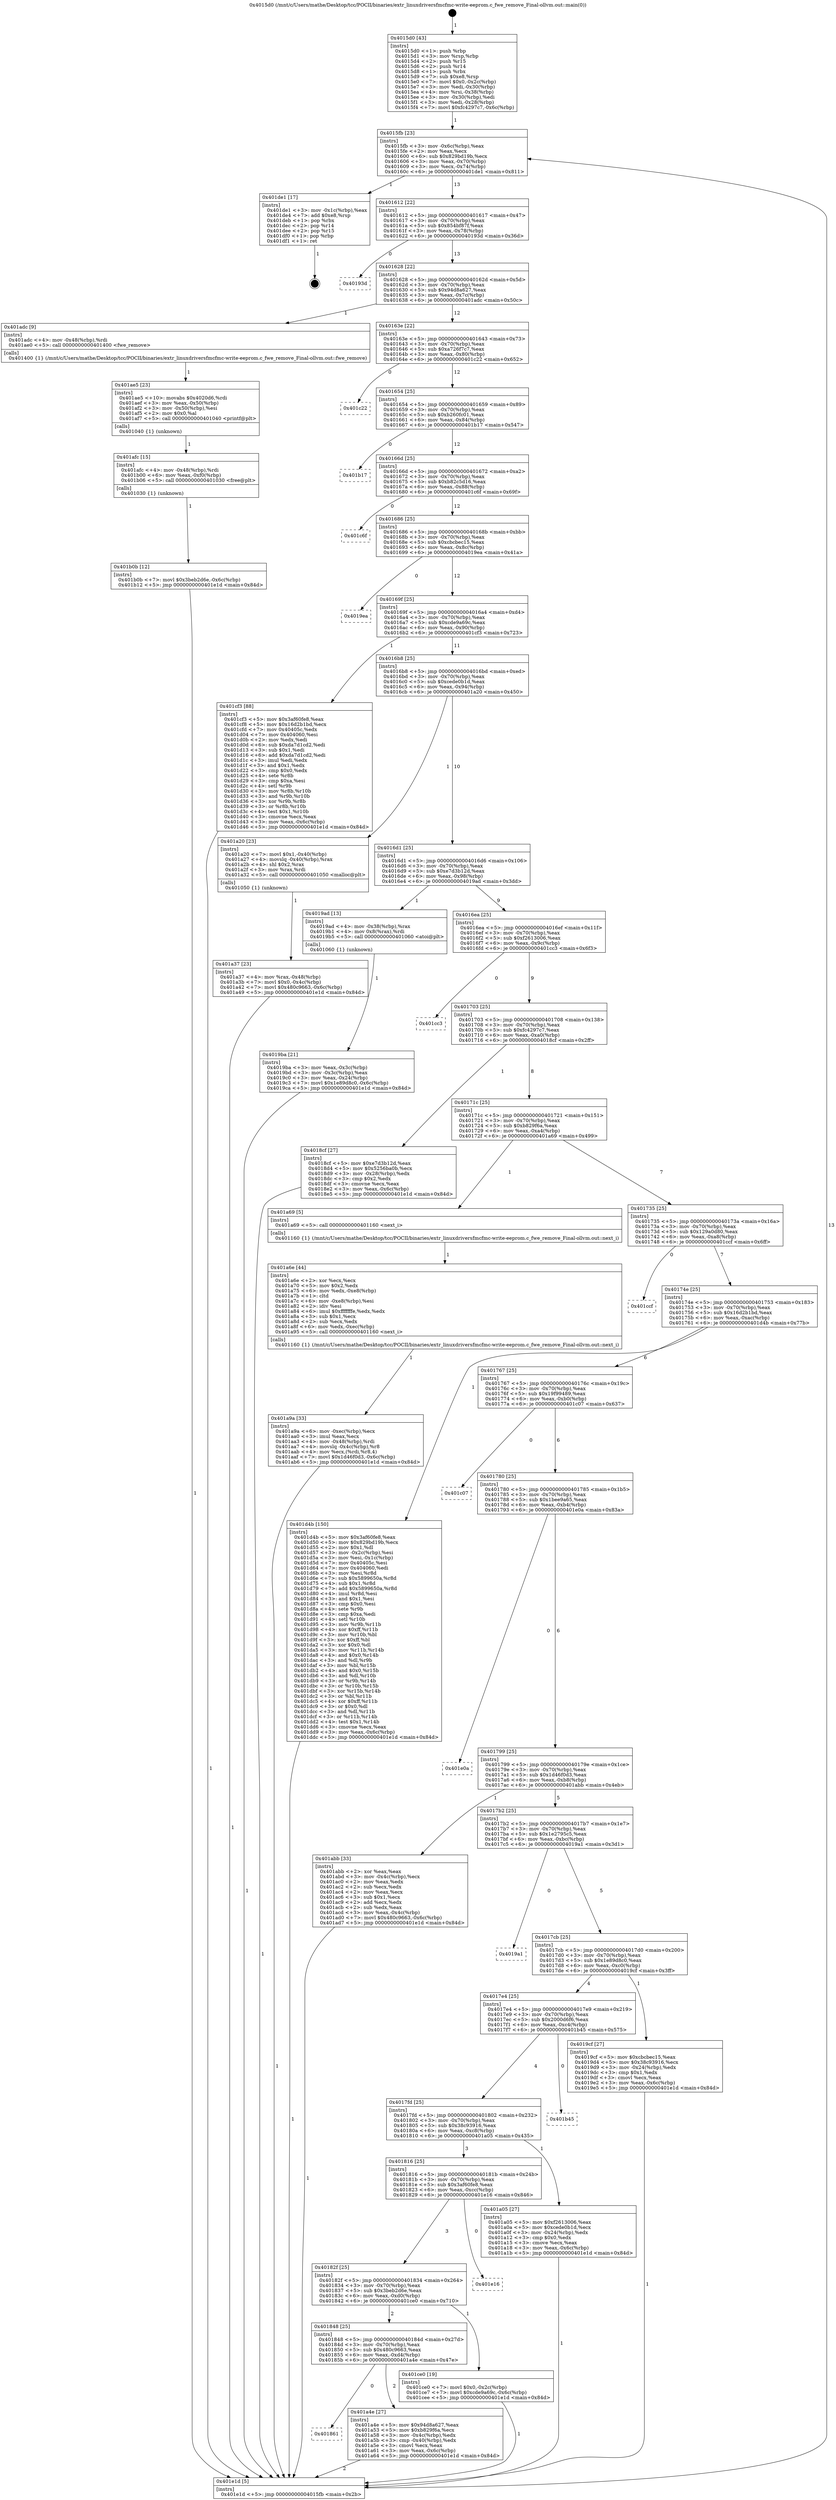 digraph "0x4015d0" {
  label = "0x4015d0 (/mnt/c/Users/mathe/Desktop/tcc/POCII/binaries/extr_linuxdriversfmcfmc-write-eeprom.c_fwe_remove_Final-ollvm.out::main(0))"
  labelloc = "t"
  node[shape=record]

  Entry [label="",width=0.3,height=0.3,shape=circle,fillcolor=black,style=filled]
  "0x4015fb" [label="{
     0x4015fb [23]\l
     | [instrs]\l
     &nbsp;&nbsp;0x4015fb \<+3\>: mov -0x6c(%rbp),%eax\l
     &nbsp;&nbsp;0x4015fe \<+2\>: mov %eax,%ecx\l
     &nbsp;&nbsp;0x401600 \<+6\>: sub $0x829bd19b,%ecx\l
     &nbsp;&nbsp;0x401606 \<+3\>: mov %eax,-0x70(%rbp)\l
     &nbsp;&nbsp;0x401609 \<+3\>: mov %ecx,-0x74(%rbp)\l
     &nbsp;&nbsp;0x40160c \<+6\>: je 0000000000401de1 \<main+0x811\>\l
  }"]
  "0x401de1" [label="{
     0x401de1 [17]\l
     | [instrs]\l
     &nbsp;&nbsp;0x401de1 \<+3\>: mov -0x1c(%rbp),%eax\l
     &nbsp;&nbsp;0x401de4 \<+7\>: add $0xe8,%rsp\l
     &nbsp;&nbsp;0x401deb \<+1\>: pop %rbx\l
     &nbsp;&nbsp;0x401dec \<+2\>: pop %r14\l
     &nbsp;&nbsp;0x401dee \<+2\>: pop %r15\l
     &nbsp;&nbsp;0x401df0 \<+1\>: pop %rbp\l
     &nbsp;&nbsp;0x401df1 \<+1\>: ret\l
  }"]
  "0x401612" [label="{
     0x401612 [22]\l
     | [instrs]\l
     &nbsp;&nbsp;0x401612 \<+5\>: jmp 0000000000401617 \<main+0x47\>\l
     &nbsp;&nbsp;0x401617 \<+3\>: mov -0x70(%rbp),%eax\l
     &nbsp;&nbsp;0x40161a \<+5\>: sub $0x854bf87f,%eax\l
     &nbsp;&nbsp;0x40161f \<+3\>: mov %eax,-0x78(%rbp)\l
     &nbsp;&nbsp;0x401622 \<+6\>: je 000000000040193d \<main+0x36d\>\l
  }"]
  Exit [label="",width=0.3,height=0.3,shape=circle,fillcolor=black,style=filled,peripheries=2]
  "0x40193d" [label="{
     0x40193d\l
  }", style=dashed]
  "0x401628" [label="{
     0x401628 [22]\l
     | [instrs]\l
     &nbsp;&nbsp;0x401628 \<+5\>: jmp 000000000040162d \<main+0x5d\>\l
     &nbsp;&nbsp;0x40162d \<+3\>: mov -0x70(%rbp),%eax\l
     &nbsp;&nbsp;0x401630 \<+5\>: sub $0x94d8a627,%eax\l
     &nbsp;&nbsp;0x401635 \<+3\>: mov %eax,-0x7c(%rbp)\l
     &nbsp;&nbsp;0x401638 \<+6\>: je 0000000000401adc \<main+0x50c\>\l
  }"]
  "0x401b0b" [label="{
     0x401b0b [12]\l
     | [instrs]\l
     &nbsp;&nbsp;0x401b0b \<+7\>: movl $0x3beb2d6e,-0x6c(%rbp)\l
     &nbsp;&nbsp;0x401b12 \<+5\>: jmp 0000000000401e1d \<main+0x84d\>\l
  }"]
  "0x401adc" [label="{
     0x401adc [9]\l
     | [instrs]\l
     &nbsp;&nbsp;0x401adc \<+4\>: mov -0x48(%rbp),%rdi\l
     &nbsp;&nbsp;0x401ae0 \<+5\>: call 0000000000401400 \<fwe_remove\>\l
     | [calls]\l
     &nbsp;&nbsp;0x401400 \{1\} (/mnt/c/Users/mathe/Desktop/tcc/POCII/binaries/extr_linuxdriversfmcfmc-write-eeprom.c_fwe_remove_Final-ollvm.out::fwe_remove)\l
  }"]
  "0x40163e" [label="{
     0x40163e [22]\l
     | [instrs]\l
     &nbsp;&nbsp;0x40163e \<+5\>: jmp 0000000000401643 \<main+0x73\>\l
     &nbsp;&nbsp;0x401643 \<+3\>: mov -0x70(%rbp),%eax\l
     &nbsp;&nbsp;0x401646 \<+5\>: sub $0xa726f7c7,%eax\l
     &nbsp;&nbsp;0x40164b \<+3\>: mov %eax,-0x80(%rbp)\l
     &nbsp;&nbsp;0x40164e \<+6\>: je 0000000000401c22 \<main+0x652\>\l
  }"]
  "0x401afc" [label="{
     0x401afc [15]\l
     | [instrs]\l
     &nbsp;&nbsp;0x401afc \<+4\>: mov -0x48(%rbp),%rdi\l
     &nbsp;&nbsp;0x401b00 \<+6\>: mov %eax,-0xf0(%rbp)\l
     &nbsp;&nbsp;0x401b06 \<+5\>: call 0000000000401030 \<free@plt\>\l
     | [calls]\l
     &nbsp;&nbsp;0x401030 \{1\} (unknown)\l
  }"]
  "0x401c22" [label="{
     0x401c22\l
  }", style=dashed]
  "0x401654" [label="{
     0x401654 [25]\l
     | [instrs]\l
     &nbsp;&nbsp;0x401654 \<+5\>: jmp 0000000000401659 \<main+0x89\>\l
     &nbsp;&nbsp;0x401659 \<+3\>: mov -0x70(%rbp),%eax\l
     &nbsp;&nbsp;0x40165c \<+5\>: sub $0xb260fc01,%eax\l
     &nbsp;&nbsp;0x401661 \<+6\>: mov %eax,-0x84(%rbp)\l
     &nbsp;&nbsp;0x401667 \<+6\>: je 0000000000401b17 \<main+0x547\>\l
  }"]
  "0x401ae5" [label="{
     0x401ae5 [23]\l
     | [instrs]\l
     &nbsp;&nbsp;0x401ae5 \<+10\>: movabs $0x4020d6,%rdi\l
     &nbsp;&nbsp;0x401aef \<+3\>: mov %eax,-0x50(%rbp)\l
     &nbsp;&nbsp;0x401af2 \<+3\>: mov -0x50(%rbp),%esi\l
     &nbsp;&nbsp;0x401af5 \<+2\>: mov $0x0,%al\l
     &nbsp;&nbsp;0x401af7 \<+5\>: call 0000000000401040 \<printf@plt\>\l
     | [calls]\l
     &nbsp;&nbsp;0x401040 \{1\} (unknown)\l
  }"]
  "0x401b17" [label="{
     0x401b17\l
  }", style=dashed]
  "0x40166d" [label="{
     0x40166d [25]\l
     | [instrs]\l
     &nbsp;&nbsp;0x40166d \<+5\>: jmp 0000000000401672 \<main+0xa2\>\l
     &nbsp;&nbsp;0x401672 \<+3\>: mov -0x70(%rbp),%eax\l
     &nbsp;&nbsp;0x401675 \<+5\>: sub $0xb82c5d16,%eax\l
     &nbsp;&nbsp;0x40167a \<+6\>: mov %eax,-0x88(%rbp)\l
     &nbsp;&nbsp;0x401680 \<+6\>: je 0000000000401c6f \<main+0x69f\>\l
  }"]
  "0x401a9a" [label="{
     0x401a9a [33]\l
     | [instrs]\l
     &nbsp;&nbsp;0x401a9a \<+6\>: mov -0xec(%rbp),%ecx\l
     &nbsp;&nbsp;0x401aa0 \<+3\>: imul %eax,%ecx\l
     &nbsp;&nbsp;0x401aa3 \<+4\>: mov -0x48(%rbp),%rdi\l
     &nbsp;&nbsp;0x401aa7 \<+4\>: movslq -0x4c(%rbp),%r8\l
     &nbsp;&nbsp;0x401aab \<+4\>: mov %ecx,(%rdi,%r8,4)\l
     &nbsp;&nbsp;0x401aaf \<+7\>: movl $0x1d46f0d3,-0x6c(%rbp)\l
     &nbsp;&nbsp;0x401ab6 \<+5\>: jmp 0000000000401e1d \<main+0x84d\>\l
  }"]
  "0x401c6f" [label="{
     0x401c6f\l
  }", style=dashed]
  "0x401686" [label="{
     0x401686 [25]\l
     | [instrs]\l
     &nbsp;&nbsp;0x401686 \<+5\>: jmp 000000000040168b \<main+0xbb\>\l
     &nbsp;&nbsp;0x40168b \<+3\>: mov -0x70(%rbp),%eax\l
     &nbsp;&nbsp;0x40168e \<+5\>: sub $0xcbcbec15,%eax\l
     &nbsp;&nbsp;0x401693 \<+6\>: mov %eax,-0x8c(%rbp)\l
     &nbsp;&nbsp;0x401699 \<+6\>: je 00000000004019ea \<main+0x41a\>\l
  }"]
  "0x401a6e" [label="{
     0x401a6e [44]\l
     | [instrs]\l
     &nbsp;&nbsp;0x401a6e \<+2\>: xor %ecx,%ecx\l
     &nbsp;&nbsp;0x401a70 \<+5\>: mov $0x2,%edx\l
     &nbsp;&nbsp;0x401a75 \<+6\>: mov %edx,-0xe8(%rbp)\l
     &nbsp;&nbsp;0x401a7b \<+1\>: cltd\l
     &nbsp;&nbsp;0x401a7c \<+6\>: mov -0xe8(%rbp),%esi\l
     &nbsp;&nbsp;0x401a82 \<+2\>: idiv %esi\l
     &nbsp;&nbsp;0x401a84 \<+6\>: imul $0xfffffffe,%edx,%edx\l
     &nbsp;&nbsp;0x401a8a \<+3\>: sub $0x1,%ecx\l
     &nbsp;&nbsp;0x401a8d \<+2\>: sub %ecx,%edx\l
     &nbsp;&nbsp;0x401a8f \<+6\>: mov %edx,-0xec(%rbp)\l
     &nbsp;&nbsp;0x401a95 \<+5\>: call 0000000000401160 \<next_i\>\l
     | [calls]\l
     &nbsp;&nbsp;0x401160 \{1\} (/mnt/c/Users/mathe/Desktop/tcc/POCII/binaries/extr_linuxdriversfmcfmc-write-eeprom.c_fwe_remove_Final-ollvm.out::next_i)\l
  }"]
  "0x4019ea" [label="{
     0x4019ea\l
  }", style=dashed]
  "0x40169f" [label="{
     0x40169f [25]\l
     | [instrs]\l
     &nbsp;&nbsp;0x40169f \<+5\>: jmp 00000000004016a4 \<main+0xd4\>\l
     &nbsp;&nbsp;0x4016a4 \<+3\>: mov -0x70(%rbp),%eax\l
     &nbsp;&nbsp;0x4016a7 \<+5\>: sub $0xcde9a69c,%eax\l
     &nbsp;&nbsp;0x4016ac \<+6\>: mov %eax,-0x90(%rbp)\l
     &nbsp;&nbsp;0x4016b2 \<+6\>: je 0000000000401cf3 \<main+0x723\>\l
  }"]
  "0x401861" [label="{
     0x401861\l
  }", style=dashed]
  "0x401cf3" [label="{
     0x401cf3 [88]\l
     | [instrs]\l
     &nbsp;&nbsp;0x401cf3 \<+5\>: mov $0x3af60fe8,%eax\l
     &nbsp;&nbsp;0x401cf8 \<+5\>: mov $0x16d2b1bd,%ecx\l
     &nbsp;&nbsp;0x401cfd \<+7\>: mov 0x40405c,%edx\l
     &nbsp;&nbsp;0x401d04 \<+7\>: mov 0x404060,%esi\l
     &nbsp;&nbsp;0x401d0b \<+2\>: mov %edx,%edi\l
     &nbsp;&nbsp;0x401d0d \<+6\>: sub $0xda7d1cd2,%edi\l
     &nbsp;&nbsp;0x401d13 \<+3\>: sub $0x1,%edi\l
     &nbsp;&nbsp;0x401d16 \<+6\>: add $0xda7d1cd2,%edi\l
     &nbsp;&nbsp;0x401d1c \<+3\>: imul %edi,%edx\l
     &nbsp;&nbsp;0x401d1f \<+3\>: and $0x1,%edx\l
     &nbsp;&nbsp;0x401d22 \<+3\>: cmp $0x0,%edx\l
     &nbsp;&nbsp;0x401d25 \<+4\>: sete %r8b\l
     &nbsp;&nbsp;0x401d29 \<+3\>: cmp $0xa,%esi\l
     &nbsp;&nbsp;0x401d2c \<+4\>: setl %r9b\l
     &nbsp;&nbsp;0x401d30 \<+3\>: mov %r8b,%r10b\l
     &nbsp;&nbsp;0x401d33 \<+3\>: and %r9b,%r10b\l
     &nbsp;&nbsp;0x401d36 \<+3\>: xor %r9b,%r8b\l
     &nbsp;&nbsp;0x401d39 \<+3\>: or %r8b,%r10b\l
     &nbsp;&nbsp;0x401d3c \<+4\>: test $0x1,%r10b\l
     &nbsp;&nbsp;0x401d40 \<+3\>: cmovne %ecx,%eax\l
     &nbsp;&nbsp;0x401d43 \<+3\>: mov %eax,-0x6c(%rbp)\l
     &nbsp;&nbsp;0x401d46 \<+5\>: jmp 0000000000401e1d \<main+0x84d\>\l
  }"]
  "0x4016b8" [label="{
     0x4016b8 [25]\l
     | [instrs]\l
     &nbsp;&nbsp;0x4016b8 \<+5\>: jmp 00000000004016bd \<main+0xed\>\l
     &nbsp;&nbsp;0x4016bd \<+3\>: mov -0x70(%rbp),%eax\l
     &nbsp;&nbsp;0x4016c0 \<+5\>: sub $0xcede0b1d,%eax\l
     &nbsp;&nbsp;0x4016c5 \<+6\>: mov %eax,-0x94(%rbp)\l
     &nbsp;&nbsp;0x4016cb \<+6\>: je 0000000000401a20 \<main+0x450\>\l
  }"]
  "0x401a4e" [label="{
     0x401a4e [27]\l
     | [instrs]\l
     &nbsp;&nbsp;0x401a4e \<+5\>: mov $0x94d8a627,%eax\l
     &nbsp;&nbsp;0x401a53 \<+5\>: mov $0xb829f6a,%ecx\l
     &nbsp;&nbsp;0x401a58 \<+3\>: mov -0x4c(%rbp),%edx\l
     &nbsp;&nbsp;0x401a5b \<+3\>: cmp -0x40(%rbp),%edx\l
     &nbsp;&nbsp;0x401a5e \<+3\>: cmovl %ecx,%eax\l
     &nbsp;&nbsp;0x401a61 \<+3\>: mov %eax,-0x6c(%rbp)\l
     &nbsp;&nbsp;0x401a64 \<+5\>: jmp 0000000000401e1d \<main+0x84d\>\l
  }"]
  "0x401a20" [label="{
     0x401a20 [23]\l
     | [instrs]\l
     &nbsp;&nbsp;0x401a20 \<+7\>: movl $0x1,-0x40(%rbp)\l
     &nbsp;&nbsp;0x401a27 \<+4\>: movslq -0x40(%rbp),%rax\l
     &nbsp;&nbsp;0x401a2b \<+4\>: shl $0x2,%rax\l
     &nbsp;&nbsp;0x401a2f \<+3\>: mov %rax,%rdi\l
     &nbsp;&nbsp;0x401a32 \<+5\>: call 0000000000401050 \<malloc@plt\>\l
     | [calls]\l
     &nbsp;&nbsp;0x401050 \{1\} (unknown)\l
  }"]
  "0x4016d1" [label="{
     0x4016d1 [25]\l
     | [instrs]\l
     &nbsp;&nbsp;0x4016d1 \<+5\>: jmp 00000000004016d6 \<main+0x106\>\l
     &nbsp;&nbsp;0x4016d6 \<+3\>: mov -0x70(%rbp),%eax\l
     &nbsp;&nbsp;0x4016d9 \<+5\>: sub $0xe7d3b12d,%eax\l
     &nbsp;&nbsp;0x4016de \<+6\>: mov %eax,-0x98(%rbp)\l
     &nbsp;&nbsp;0x4016e4 \<+6\>: je 00000000004019ad \<main+0x3dd\>\l
  }"]
  "0x401848" [label="{
     0x401848 [25]\l
     | [instrs]\l
     &nbsp;&nbsp;0x401848 \<+5\>: jmp 000000000040184d \<main+0x27d\>\l
     &nbsp;&nbsp;0x40184d \<+3\>: mov -0x70(%rbp),%eax\l
     &nbsp;&nbsp;0x401850 \<+5\>: sub $0x480c9663,%eax\l
     &nbsp;&nbsp;0x401855 \<+6\>: mov %eax,-0xd4(%rbp)\l
     &nbsp;&nbsp;0x40185b \<+6\>: je 0000000000401a4e \<main+0x47e\>\l
  }"]
  "0x4019ad" [label="{
     0x4019ad [13]\l
     | [instrs]\l
     &nbsp;&nbsp;0x4019ad \<+4\>: mov -0x38(%rbp),%rax\l
     &nbsp;&nbsp;0x4019b1 \<+4\>: mov 0x8(%rax),%rdi\l
     &nbsp;&nbsp;0x4019b5 \<+5\>: call 0000000000401060 \<atoi@plt\>\l
     | [calls]\l
     &nbsp;&nbsp;0x401060 \{1\} (unknown)\l
  }"]
  "0x4016ea" [label="{
     0x4016ea [25]\l
     | [instrs]\l
     &nbsp;&nbsp;0x4016ea \<+5\>: jmp 00000000004016ef \<main+0x11f\>\l
     &nbsp;&nbsp;0x4016ef \<+3\>: mov -0x70(%rbp),%eax\l
     &nbsp;&nbsp;0x4016f2 \<+5\>: sub $0xf2613006,%eax\l
     &nbsp;&nbsp;0x4016f7 \<+6\>: mov %eax,-0x9c(%rbp)\l
     &nbsp;&nbsp;0x4016fd \<+6\>: je 0000000000401cc3 \<main+0x6f3\>\l
  }"]
  "0x401ce0" [label="{
     0x401ce0 [19]\l
     | [instrs]\l
     &nbsp;&nbsp;0x401ce0 \<+7\>: movl $0x0,-0x2c(%rbp)\l
     &nbsp;&nbsp;0x401ce7 \<+7\>: movl $0xcde9a69c,-0x6c(%rbp)\l
     &nbsp;&nbsp;0x401cee \<+5\>: jmp 0000000000401e1d \<main+0x84d\>\l
  }"]
  "0x401cc3" [label="{
     0x401cc3\l
  }", style=dashed]
  "0x401703" [label="{
     0x401703 [25]\l
     | [instrs]\l
     &nbsp;&nbsp;0x401703 \<+5\>: jmp 0000000000401708 \<main+0x138\>\l
     &nbsp;&nbsp;0x401708 \<+3\>: mov -0x70(%rbp),%eax\l
     &nbsp;&nbsp;0x40170b \<+5\>: sub $0xfc4297c7,%eax\l
     &nbsp;&nbsp;0x401710 \<+6\>: mov %eax,-0xa0(%rbp)\l
     &nbsp;&nbsp;0x401716 \<+6\>: je 00000000004018cf \<main+0x2ff\>\l
  }"]
  "0x40182f" [label="{
     0x40182f [25]\l
     | [instrs]\l
     &nbsp;&nbsp;0x40182f \<+5\>: jmp 0000000000401834 \<main+0x264\>\l
     &nbsp;&nbsp;0x401834 \<+3\>: mov -0x70(%rbp),%eax\l
     &nbsp;&nbsp;0x401837 \<+5\>: sub $0x3beb2d6e,%eax\l
     &nbsp;&nbsp;0x40183c \<+6\>: mov %eax,-0xd0(%rbp)\l
     &nbsp;&nbsp;0x401842 \<+6\>: je 0000000000401ce0 \<main+0x710\>\l
  }"]
  "0x4018cf" [label="{
     0x4018cf [27]\l
     | [instrs]\l
     &nbsp;&nbsp;0x4018cf \<+5\>: mov $0xe7d3b12d,%eax\l
     &nbsp;&nbsp;0x4018d4 \<+5\>: mov $0x5256ba0b,%ecx\l
     &nbsp;&nbsp;0x4018d9 \<+3\>: mov -0x28(%rbp),%edx\l
     &nbsp;&nbsp;0x4018dc \<+3\>: cmp $0x2,%edx\l
     &nbsp;&nbsp;0x4018df \<+3\>: cmovne %ecx,%eax\l
     &nbsp;&nbsp;0x4018e2 \<+3\>: mov %eax,-0x6c(%rbp)\l
     &nbsp;&nbsp;0x4018e5 \<+5\>: jmp 0000000000401e1d \<main+0x84d\>\l
  }"]
  "0x40171c" [label="{
     0x40171c [25]\l
     | [instrs]\l
     &nbsp;&nbsp;0x40171c \<+5\>: jmp 0000000000401721 \<main+0x151\>\l
     &nbsp;&nbsp;0x401721 \<+3\>: mov -0x70(%rbp),%eax\l
     &nbsp;&nbsp;0x401724 \<+5\>: sub $0xb829f6a,%eax\l
     &nbsp;&nbsp;0x401729 \<+6\>: mov %eax,-0xa4(%rbp)\l
     &nbsp;&nbsp;0x40172f \<+6\>: je 0000000000401a69 \<main+0x499\>\l
  }"]
  "0x401e1d" [label="{
     0x401e1d [5]\l
     | [instrs]\l
     &nbsp;&nbsp;0x401e1d \<+5\>: jmp 00000000004015fb \<main+0x2b\>\l
  }"]
  "0x4015d0" [label="{
     0x4015d0 [43]\l
     | [instrs]\l
     &nbsp;&nbsp;0x4015d0 \<+1\>: push %rbp\l
     &nbsp;&nbsp;0x4015d1 \<+3\>: mov %rsp,%rbp\l
     &nbsp;&nbsp;0x4015d4 \<+2\>: push %r15\l
     &nbsp;&nbsp;0x4015d6 \<+2\>: push %r14\l
     &nbsp;&nbsp;0x4015d8 \<+1\>: push %rbx\l
     &nbsp;&nbsp;0x4015d9 \<+7\>: sub $0xe8,%rsp\l
     &nbsp;&nbsp;0x4015e0 \<+7\>: movl $0x0,-0x2c(%rbp)\l
     &nbsp;&nbsp;0x4015e7 \<+3\>: mov %edi,-0x30(%rbp)\l
     &nbsp;&nbsp;0x4015ea \<+4\>: mov %rsi,-0x38(%rbp)\l
     &nbsp;&nbsp;0x4015ee \<+3\>: mov -0x30(%rbp),%edi\l
     &nbsp;&nbsp;0x4015f1 \<+3\>: mov %edi,-0x28(%rbp)\l
     &nbsp;&nbsp;0x4015f4 \<+7\>: movl $0xfc4297c7,-0x6c(%rbp)\l
  }"]
  "0x4019ba" [label="{
     0x4019ba [21]\l
     | [instrs]\l
     &nbsp;&nbsp;0x4019ba \<+3\>: mov %eax,-0x3c(%rbp)\l
     &nbsp;&nbsp;0x4019bd \<+3\>: mov -0x3c(%rbp),%eax\l
     &nbsp;&nbsp;0x4019c0 \<+3\>: mov %eax,-0x24(%rbp)\l
     &nbsp;&nbsp;0x4019c3 \<+7\>: movl $0x1e89d8c0,-0x6c(%rbp)\l
     &nbsp;&nbsp;0x4019ca \<+5\>: jmp 0000000000401e1d \<main+0x84d\>\l
  }"]
  "0x401e16" [label="{
     0x401e16\l
  }", style=dashed]
  "0x401a69" [label="{
     0x401a69 [5]\l
     | [instrs]\l
     &nbsp;&nbsp;0x401a69 \<+5\>: call 0000000000401160 \<next_i\>\l
     | [calls]\l
     &nbsp;&nbsp;0x401160 \{1\} (/mnt/c/Users/mathe/Desktop/tcc/POCII/binaries/extr_linuxdriversfmcfmc-write-eeprom.c_fwe_remove_Final-ollvm.out::next_i)\l
  }"]
  "0x401735" [label="{
     0x401735 [25]\l
     | [instrs]\l
     &nbsp;&nbsp;0x401735 \<+5\>: jmp 000000000040173a \<main+0x16a\>\l
     &nbsp;&nbsp;0x40173a \<+3\>: mov -0x70(%rbp),%eax\l
     &nbsp;&nbsp;0x40173d \<+5\>: sub $0x129a0d80,%eax\l
     &nbsp;&nbsp;0x401742 \<+6\>: mov %eax,-0xa8(%rbp)\l
     &nbsp;&nbsp;0x401748 \<+6\>: je 0000000000401ccf \<main+0x6ff\>\l
  }"]
  "0x401a37" [label="{
     0x401a37 [23]\l
     | [instrs]\l
     &nbsp;&nbsp;0x401a37 \<+4\>: mov %rax,-0x48(%rbp)\l
     &nbsp;&nbsp;0x401a3b \<+7\>: movl $0x0,-0x4c(%rbp)\l
     &nbsp;&nbsp;0x401a42 \<+7\>: movl $0x480c9663,-0x6c(%rbp)\l
     &nbsp;&nbsp;0x401a49 \<+5\>: jmp 0000000000401e1d \<main+0x84d\>\l
  }"]
  "0x401ccf" [label="{
     0x401ccf\l
  }", style=dashed]
  "0x40174e" [label="{
     0x40174e [25]\l
     | [instrs]\l
     &nbsp;&nbsp;0x40174e \<+5\>: jmp 0000000000401753 \<main+0x183\>\l
     &nbsp;&nbsp;0x401753 \<+3\>: mov -0x70(%rbp),%eax\l
     &nbsp;&nbsp;0x401756 \<+5\>: sub $0x16d2b1bd,%eax\l
     &nbsp;&nbsp;0x40175b \<+6\>: mov %eax,-0xac(%rbp)\l
     &nbsp;&nbsp;0x401761 \<+6\>: je 0000000000401d4b \<main+0x77b\>\l
  }"]
  "0x401816" [label="{
     0x401816 [25]\l
     | [instrs]\l
     &nbsp;&nbsp;0x401816 \<+5\>: jmp 000000000040181b \<main+0x24b\>\l
     &nbsp;&nbsp;0x40181b \<+3\>: mov -0x70(%rbp),%eax\l
     &nbsp;&nbsp;0x40181e \<+5\>: sub $0x3af60fe8,%eax\l
     &nbsp;&nbsp;0x401823 \<+6\>: mov %eax,-0xcc(%rbp)\l
     &nbsp;&nbsp;0x401829 \<+6\>: je 0000000000401e16 \<main+0x846\>\l
  }"]
  "0x401d4b" [label="{
     0x401d4b [150]\l
     | [instrs]\l
     &nbsp;&nbsp;0x401d4b \<+5\>: mov $0x3af60fe8,%eax\l
     &nbsp;&nbsp;0x401d50 \<+5\>: mov $0x829bd19b,%ecx\l
     &nbsp;&nbsp;0x401d55 \<+2\>: mov $0x1,%dl\l
     &nbsp;&nbsp;0x401d57 \<+3\>: mov -0x2c(%rbp),%esi\l
     &nbsp;&nbsp;0x401d5a \<+3\>: mov %esi,-0x1c(%rbp)\l
     &nbsp;&nbsp;0x401d5d \<+7\>: mov 0x40405c,%esi\l
     &nbsp;&nbsp;0x401d64 \<+7\>: mov 0x404060,%edi\l
     &nbsp;&nbsp;0x401d6b \<+3\>: mov %esi,%r8d\l
     &nbsp;&nbsp;0x401d6e \<+7\>: sub $0x5899650a,%r8d\l
     &nbsp;&nbsp;0x401d75 \<+4\>: sub $0x1,%r8d\l
     &nbsp;&nbsp;0x401d79 \<+7\>: add $0x5899650a,%r8d\l
     &nbsp;&nbsp;0x401d80 \<+4\>: imul %r8d,%esi\l
     &nbsp;&nbsp;0x401d84 \<+3\>: and $0x1,%esi\l
     &nbsp;&nbsp;0x401d87 \<+3\>: cmp $0x0,%esi\l
     &nbsp;&nbsp;0x401d8a \<+4\>: sete %r9b\l
     &nbsp;&nbsp;0x401d8e \<+3\>: cmp $0xa,%edi\l
     &nbsp;&nbsp;0x401d91 \<+4\>: setl %r10b\l
     &nbsp;&nbsp;0x401d95 \<+3\>: mov %r9b,%r11b\l
     &nbsp;&nbsp;0x401d98 \<+4\>: xor $0xff,%r11b\l
     &nbsp;&nbsp;0x401d9c \<+3\>: mov %r10b,%bl\l
     &nbsp;&nbsp;0x401d9f \<+3\>: xor $0xff,%bl\l
     &nbsp;&nbsp;0x401da2 \<+3\>: xor $0x0,%dl\l
     &nbsp;&nbsp;0x401da5 \<+3\>: mov %r11b,%r14b\l
     &nbsp;&nbsp;0x401da8 \<+4\>: and $0x0,%r14b\l
     &nbsp;&nbsp;0x401dac \<+3\>: and %dl,%r9b\l
     &nbsp;&nbsp;0x401daf \<+3\>: mov %bl,%r15b\l
     &nbsp;&nbsp;0x401db2 \<+4\>: and $0x0,%r15b\l
     &nbsp;&nbsp;0x401db6 \<+3\>: and %dl,%r10b\l
     &nbsp;&nbsp;0x401db9 \<+3\>: or %r9b,%r14b\l
     &nbsp;&nbsp;0x401dbc \<+3\>: or %r10b,%r15b\l
     &nbsp;&nbsp;0x401dbf \<+3\>: xor %r15b,%r14b\l
     &nbsp;&nbsp;0x401dc2 \<+3\>: or %bl,%r11b\l
     &nbsp;&nbsp;0x401dc5 \<+4\>: xor $0xff,%r11b\l
     &nbsp;&nbsp;0x401dc9 \<+3\>: or $0x0,%dl\l
     &nbsp;&nbsp;0x401dcc \<+3\>: and %dl,%r11b\l
     &nbsp;&nbsp;0x401dcf \<+3\>: or %r11b,%r14b\l
     &nbsp;&nbsp;0x401dd2 \<+4\>: test $0x1,%r14b\l
     &nbsp;&nbsp;0x401dd6 \<+3\>: cmovne %ecx,%eax\l
     &nbsp;&nbsp;0x401dd9 \<+3\>: mov %eax,-0x6c(%rbp)\l
     &nbsp;&nbsp;0x401ddc \<+5\>: jmp 0000000000401e1d \<main+0x84d\>\l
  }"]
  "0x401767" [label="{
     0x401767 [25]\l
     | [instrs]\l
     &nbsp;&nbsp;0x401767 \<+5\>: jmp 000000000040176c \<main+0x19c\>\l
     &nbsp;&nbsp;0x40176c \<+3\>: mov -0x70(%rbp),%eax\l
     &nbsp;&nbsp;0x40176f \<+5\>: sub $0x19f99489,%eax\l
     &nbsp;&nbsp;0x401774 \<+6\>: mov %eax,-0xb0(%rbp)\l
     &nbsp;&nbsp;0x40177a \<+6\>: je 0000000000401c07 \<main+0x637\>\l
  }"]
  "0x401a05" [label="{
     0x401a05 [27]\l
     | [instrs]\l
     &nbsp;&nbsp;0x401a05 \<+5\>: mov $0xf2613006,%eax\l
     &nbsp;&nbsp;0x401a0a \<+5\>: mov $0xcede0b1d,%ecx\l
     &nbsp;&nbsp;0x401a0f \<+3\>: mov -0x24(%rbp),%edx\l
     &nbsp;&nbsp;0x401a12 \<+3\>: cmp $0x0,%edx\l
     &nbsp;&nbsp;0x401a15 \<+3\>: cmove %ecx,%eax\l
     &nbsp;&nbsp;0x401a18 \<+3\>: mov %eax,-0x6c(%rbp)\l
     &nbsp;&nbsp;0x401a1b \<+5\>: jmp 0000000000401e1d \<main+0x84d\>\l
  }"]
  "0x401c07" [label="{
     0x401c07\l
  }", style=dashed]
  "0x401780" [label="{
     0x401780 [25]\l
     | [instrs]\l
     &nbsp;&nbsp;0x401780 \<+5\>: jmp 0000000000401785 \<main+0x1b5\>\l
     &nbsp;&nbsp;0x401785 \<+3\>: mov -0x70(%rbp),%eax\l
     &nbsp;&nbsp;0x401788 \<+5\>: sub $0x1bee9a65,%eax\l
     &nbsp;&nbsp;0x40178d \<+6\>: mov %eax,-0xb4(%rbp)\l
     &nbsp;&nbsp;0x401793 \<+6\>: je 0000000000401e0a \<main+0x83a\>\l
  }"]
  "0x4017fd" [label="{
     0x4017fd [25]\l
     | [instrs]\l
     &nbsp;&nbsp;0x4017fd \<+5\>: jmp 0000000000401802 \<main+0x232\>\l
     &nbsp;&nbsp;0x401802 \<+3\>: mov -0x70(%rbp),%eax\l
     &nbsp;&nbsp;0x401805 \<+5\>: sub $0x38c93916,%eax\l
     &nbsp;&nbsp;0x40180a \<+6\>: mov %eax,-0xc8(%rbp)\l
     &nbsp;&nbsp;0x401810 \<+6\>: je 0000000000401a05 \<main+0x435\>\l
  }"]
  "0x401e0a" [label="{
     0x401e0a\l
  }", style=dashed]
  "0x401799" [label="{
     0x401799 [25]\l
     | [instrs]\l
     &nbsp;&nbsp;0x401799 \<+5\>: jmp 000000000040179e \<main+0x1ce\>\l
     &nbsp;&nbsp;0x40179e \<+3\>: mov -0x70(%rbp),%eax\l
     &nbsp;&nbsp;0x4017a1 \<+5\>: sub $0x1d46f0d3,%eax\l
     &nbsp;&nbsp;0x4017a6 \<+6\>: mov %eax,-0xb8(%rbp)\l
     &nbsp;&nbsp;0x4017ac \<+6\>: je 0000000000401abb \<main+0x4eb\>\l
  }"]
  "0x401b45" [label="{
     0x401b45\l
  }", style=dashed]
  "0x401abb" [label="{
     0x401abb [33]\l
     | [instrs]\l
     &nbsp;&nbsp;0x401abb \<+2\>: xor %eax,%eax\l
     &nbsp;&nbsp;0x401abd \<+3\>: mov -0x4c(%rbp),%ecx\l
     &nbsp;&nbsp;0x401ac0 \<+2\>: mov %eax,%edx\l
     &nbsp;&nbsp;0x401ac2 \<+2\>: sub %ecx,%edx\l
     &nbsp;&nbsp;0x401ac4 \<+2\>: mov %eax,%ecx\l
     &nbsp;&nbsp;0x401ac6 \<+3\>: sub $0x1,%ecx\l
     &nbsp;&nbsp;0x401ac9 \<+2\>: add %ecx,%edx\l
     &nbsp;&nbsp;0x401acb \<+2\>: sub %edx,%eax\l
     &nbsp;&nbsp;0x401acd \<+3\>: mov %eax,-0x4c(%rbp)\l
     &nbsp;&nbsp;0x401ad0 \<+7\>: movl $0x480c9663,-0x6c(%rbp)\l
     &nbsp;&nbsp;0x401ad7 \<+5\>: jmp 0000000000401e1d \<main+0x84d\>\l
  }"]
  "0x4017b2" [label="{
     0x4017b2 [25]\l
     | [instrs]\l
     &nbsp;&nbsp;0x4017b2 \<+5\>: jmp 00000000004017b7 \<main+0x1e7\>\l
     &nbsp;&nbsp;0x4017b7 \<+3\>: mov -0x70(%rbp),%eax\l
     &nbsp;&nbsp;0x4017ba \<+5\>: sub $0x1e2795c5,%eax\l
     &nbsp;&nbsp;0x4017bf \<+6\>: mov %eax,-0xbc(%rbp)\l
     &nbsp;&nbsp;0x4017c5 \<+6\>: je 00000000004019a1 \<main+0x3d1\>\l
  }"]
  "0x4017e4" [label="{
     0x4017e4 [25]\l
     | [instrs]\l
     &nbsp;&nbsp;0x4017e4 \<+5\>: jmp 00000000004017e9 \<main+0x219\>\l
     &nbsp;&nbsp;0x4017e9 \<+3\>: mov -0x70(%rbp),%eax\l
     &nbsp;&nbsp;0x4017ec \<+5\>: sub $0x2000d6f6,%eax\l
     &nbsp;&nbsp;0x4017f1 \<+6\>: mov %eax,-0xc4(%rbp)\l
     &nbsp;&nbsp;0x4017f7 \<+6\>: je 0000000000401b45 \<main+0x575\>\l
  }"]
  "0x4019a1" [label="{
     0x4019a1\l
  }", style=dashed]
  "0x4017cb" [label="{
     0x4017cb [25]\l
     | [instrs]\l
     &nbsp;&nbsp;0x4017cb \<+5\>: jmp 00000000004017d0 \<main+0x200\>\l
     &nbsp;&nbsp;0x4017d0 \<+3\>: mov -0x70(%rbp),%eax\l
     &nbsp;&nbsp;0x4017d3 \<+5\>: sub $0x1e89d8c0,%eax\l
     &nbsp;&nbsp;0x4017d8 \<+6\>: mov %eax,-0xc0(%rbp)\l
     &nbsp;&nbsp;0x4017de \<+6\>: je 00000000004019cf \<main+0x3ff\>\l
  }"]
  "0x4019cf" [label="{
     0x4019cf [27]\l
     | [instrs]\l
     &nbsp;&nbsp;0x4019cf \<+5\>: mov $0xcbcbec15,%eax\l
     &nbsp;&nbsp;0x4019d4 \<+5\>: mov $0x38c93916,%ecx\l
     &nbsp;&nbsp;0x4019d9 \<+3\>: mov -0x24(%rbp),%edx\l
     &nbsp;&nbsp;0x4019dc \<+3\>: cmp $0x1,%edx\l
     &nbsp;&nbsp;0x4019df \<+3\>: cmovl %ecx,%eax\l
     &nbsp;&nbsp;0x4019e2 \<+3\>: mov %eax,-0x6c(%rbp)\l
     &nbsp;&nbsp;0x4019e5 \<+5\>: jmp 0000000000401e1d \<main+0x84d\>\l
  }"]
  Entry -> "0x4015d0" [label=" 1"]
  "0x4015fb" -> "0x401de1" [label=" 1"]
  "0x4015fb" -> "0x401612" [label=" 13"]
  "0x401de1" -> Exit [label=" 1"]
  "0x401612" -> "0x40193d" [label=" 0"]
  "0x401612" -> "0x401628" [label=" 13"]
  "0x401d4b" -> "0x401e1d" [label=" 1"]
  "0x401628" -> "0x401adc" [label=" 1"]
  "0x401628" -> "0x40163e" [label=" 12"]
  "0x401cf3" -> "0x401e1d" [label=" 1"]
  "0x40163e" -> "0x401c22" [label=" 0"]
  "0x40163e" -> "0x401654" [label=" 12"]
  "0x401ce0" -> "0x401e1d" [label=" 1"]
  "0x401654" -> "0x401b17" [label=" 0"]
  "0x401654" -> "0x40166d" [label=" 12"]
  "0x401b0b" -> "0x401e1d" [label=" 1"]
  "0x40166d" -> "0x401c6f" [label=" 0"]
  "0x40166d" -> "0x401686" [label=" 12"]
  "0x401afc" -> "0x401b0b" [label=" 1"]
  "0x401686" -> "0x4019ea" [label=" 0"]
  "0x401686" -> "0x40169f" [label=" 12"]
  "0x401ae5" -> "0x401afc" [label=" 1"]
  "0x40169f" -> "0x401cf3" [label=" 1"]
  "0x40169f" -> "0x4016b8" [label=" 11"]
  "0x401adc" -> "0x401ae5" [label=" 1"]
  "0x4016b8" -> "0x401a20" [label=" 1"]
  "0x4016b8" -> "0x4016d1" [label=" 10"]
  "0x401abb" -> "0x401e1d" [label=" 1"]
  "0x4016d1" -> "0x4019ad" [label=" 1"]
  "0x4016d1" -> "0x4016ea" [label=" 9"]
  "0x401a6e" -> "0x401a9a" [label=" 1"]
  "0x4016ea" -> "0x401cc3" [label=" 0"]
  "0x4016ea" -> "0x401703" [label=" 9"]
  "0x401a69" -> "0x401a6e" [label=" 1"]
  "0x401703" -> "0x4018cf" [label=" 1"]
  "0x401703" -> "0x40171c" [label=" 8"]
  "0x4018cf" -> "0x401e1d" [label=" 1"]
  "0x4015d0" -> "0x4015fb" [label=" 1"]
  "0x401e1d" -> "0x4015fb" [label=" 13"]
  "0x4019ad" -> "0x4019ba" [label=" 1"]
  "0x4019ba" -> "0x401e1d" [label=" 1"]
  "0x401848" -> "0x401861" [label=" 0"]
  "0x40171c" -> "0x401a69" [label=" 1"]
  "0x40171c" -> "0x401735" [label=" 7"]
  "0x401848" -> "0x401a4e" [label=" 2"]
  "0x401735" -> "0x401ccf" [label=" 0"]
  "0x401735" -> "0x40174e" [label=" 7"]
  "0x40182f" -> "0x401848" [label=" 2"]
  "0x40174e" -> "0x401d4b" [label=" 1"]
  "0x40174e" -> "0x401767" [label=" 6"]
  "0x40182f" -> "0x401ce0" [label=" 1"]
  "0x401767" -> "0x401c07" [label=" 0"]
  "0x401767" -> "0x401780" [label=" 6"]
  "0x401a4e" -> "0x401e1d" [label=" 2"]
  "0x401780" -> "0x401e0a" [label=" 0"]
  "0x401780" -> "0x401799" [label=" 6"]
  "0x401816" -> "0x401e16" [label=" 0"]
  "0x401799" -> "0x401abb" [label=" 1"]
  "0x401799" -> "0x4017b2" [label=" 5"]
  "0x401a9a" -> "0x401e1d" [label=" 1"]
  "0x4017b2" -> "0x4019a1" [label=" 0"]
  "0x4017b2" -> "0x4017cb" [label=" 5"]
  "0x401a20" -> "0x401a37" [label=" 1"]
  "0x4017cb" -> "0x4019cf" [label=" 1"]
  "0x4017cb" -> "0x4017e4" [label=" 4"]
  "0x4019cf" -> "0x401e1d" [label=" 1"]
  "0x401a37" -> "0x401e1d" [label=" 1"]
  "0x4017e4" -> "0x401b45" [label=" 0"]
  "0x4017e4" -> "0x4017fd" [label=" 4"]
  "0x401816" -> "0x40182f" [label=" 3"]
  "0x4017fd" -> "0x401a05" [label=" 1"]
  "0x4017fd" -> "0x401816" [label=" 3"]
  "0x401a05" -> "0x401e1d" [label=" 1"]
}
